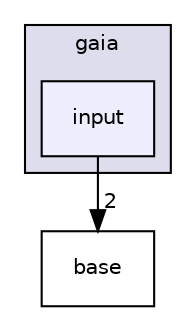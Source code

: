 digraph G {
  compound=true
  node [ fontsize="10", fontname="Helvetica"];
  edge [ labelfontsize="10", labelfontname="Helvetica"];
  subgraph clusterdir_1456e22c17612b474594c42fce5c0653 {
    graph [ bgcolor="#ddddee", pencolor="black", label="gaia" fontname="Helvetica", fontsize="10", URL="dir_1456e22c17612b474594c42fce5c0653.html"]
  dir_00704e5f48bae8be5b11184f42fdd86b [shape=box, label="input", style="filled", fillcolor="#eeeeff", pencolor="black", URL="dir_00704e5f48bae8be5b11184f42fdd86b.html"];
  }
  dir_96bebcbd622f6ba3e4502d519ed457a0 [shape=box label="base" URL="dir_96bebcbd622f6ba3e4502d519ed457a0.html"];
  dir_00704e5f48bae8be5b11184f42fdd86b->dir_96bebcbd622f6ba3e4502d519ed457a0 [headlabel="2", labeldistance=1.5 headhref="dir_000038_000005.html"];
}
